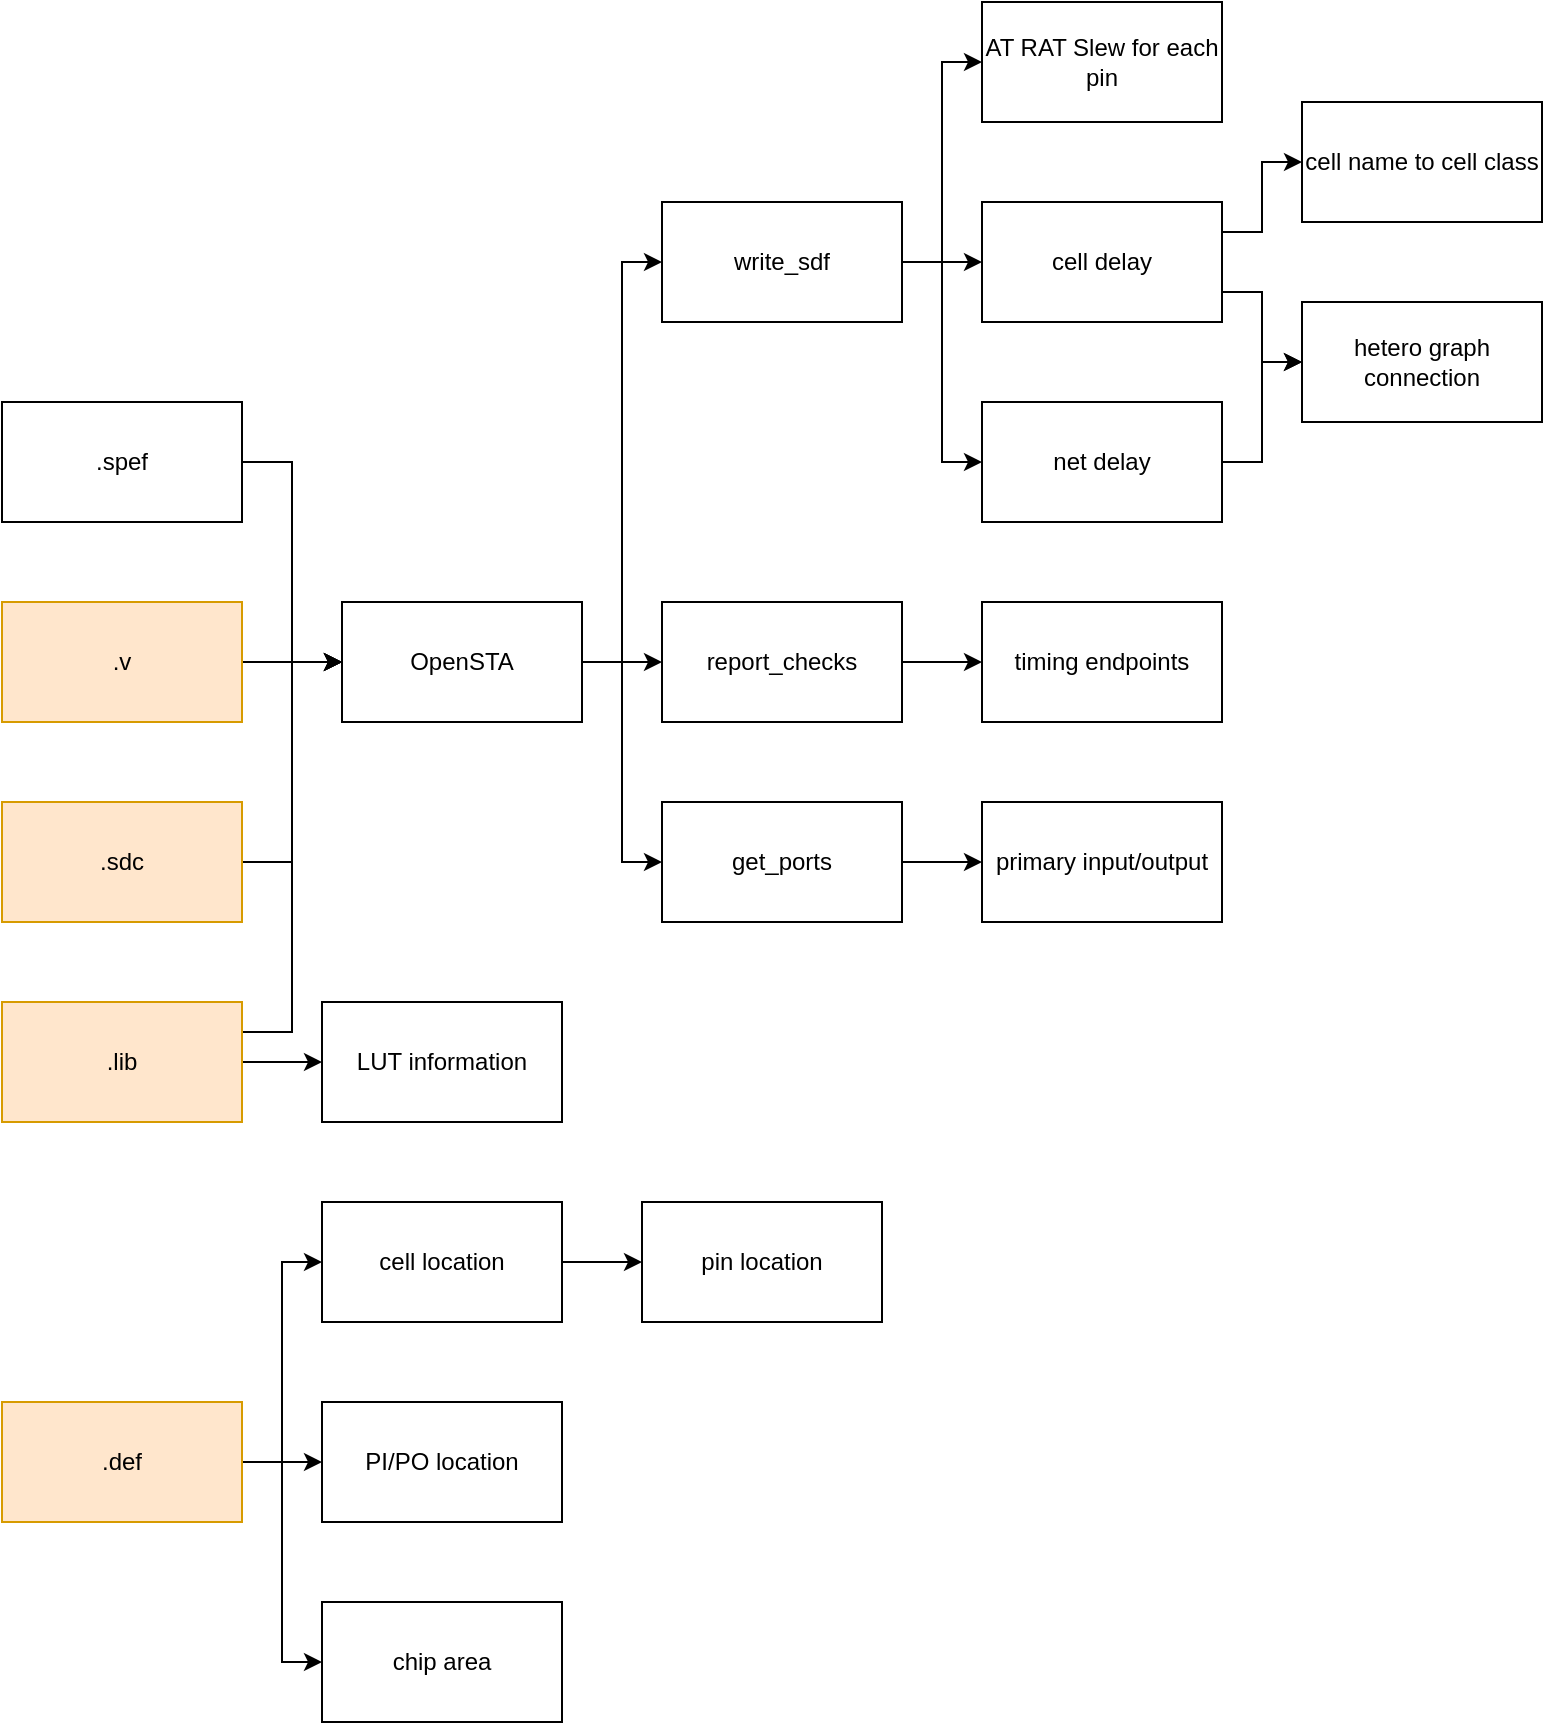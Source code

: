<mxfile version="16.5.1" type="device"><diagram id="OoAWZugh3vOTSVzLTzoa" name="第 1 页"><mxGraphModel dx="1865" dy="1818" grid="1" gridSize="10" guides="1" tooltips="1" connect="1" arrows="1" fold="1" page="1" pageScale="1" pageWidth="827" pageHeight="1169" math="0" shadow="0"><root><mxCell id="0"/><mxCell id="1" parent="0"/><mxCell id="F8sTdfKE42B_8ShP8xeQ-11" style="edgeStyle=orthogonalEdgeStyle;rounded=0;orthogonalLoop=1;jettySize=auto;html=1;exitX=1;exitY=0.5;exitDx=0;exitDy=0;entryX=0;entryY=0.5;entryDx=0;entryDy=0;" parent="1" source="F8sTdfKE42B_8ShP8xeQ-3" target="F8sTdfKE42B_8ShP8xeQ-4" edge="1"><mxGeometry relative="1" as="geometry"/></mxCell><mxCell id="F8sTdfKE42B_8ShP8xeQ-12" style="edgeStyle=orthogonalEdgeStyle;rounded=0;orthogonalLoop=1;jettySize=auto;html=1;exitX=1;exitY=0.5;exitDx=0;exitDy=0;entryX=0;entryY=0.5;entryDx=0;entryDy=0;" parent="1" source="F8sTdfKE42B_8ShP8xeQ-3" target="F8sTdfKE42B_8ShP8xeQ-5" edge="1"><mxGeometry relative="1" as="geometry"/></mxCell><mxCell id="F8sTdfKE42B_8ShP8xeQ-13" style="edgeStyle=orthogonalEdgeStyle;rounded=0;orthogonalLoop=1;jettySize=auto;html=1;exitX=1;exitY=0.5;exitDx=0;exitDy=0;entryX=0;entryY=0.5;entryDx=0;entryDy=0;" parent="1" source="F8sTdfKE42B_8ShP8xeQ-3" target="F8sTdfKE42B_8ShP8xeQ-6" edge="1"><mxGeometry relative="1" as="geometry"/></mxCell><mxCell id="F8sTdfKE42B_8ShP8xeQ-3" value="write_sdf" style="rounded=0;whiteSpace=wrap;html=1;" parent="1" vertex="1"><mxGeometry x="210" y="-100" width="120" height="60" as="geometry"/></mxCell><mxCell id="F8sTdfKE42B_8ShP8xeQ-4" value="AT RAT Slew for each pin" style="rounded=0;whiteSpace=wrap;html=1;" parent="1" vertex="1"><mxGeometry x="370" y="-200" width="120" height="60" as="geometry"/></mxCell><mxCell id="F8sTdfKE42B_8ShP8xeQ-14" style="edgeStyle=orthogonalEdgeStyle;rounded=0;orthogonalLoop=1;jettySize=auto;html=1;exitX=1;exitY=0.75;exitDx=0;exitDy=0;entryX=0;entryY=0.5;entryDx=0;entryDy=0;" parent="1" source="F8sTdfKE42B_8ShP8xeQ-5" target="F8sTdfKE42B_8ShP8xeQ-7" edge="1"><mxGeometry relative="1" as="geometry"/></mxCell><mxCell id="F8sTdfKE42B_8ShP8xeQ-41" style="edgeStyle=orthogonalEdgeStyle;rounded=0;orthogonalLoop=1;jettySize=auto;html=1;exitX=1;exitY=0.25;exitDx=0;exitDy=0;entryX=0;entryY=0.5;entryDx=0;entryDy=0;" parent="1" source="F8sTdfKE42B_8ShP8xeQ-5" target="F8sTdfKE42B_8ShP8xeQ-8" edge="1"><mxGeometry relative="1" as="geometry"/></mxCell><mxCell id="F8sTdfKE42B_8ShP8xeQ-5" value="cell delay" style="rounded=0;whiteSpace=wrap;html=1;" parent="1" vertex="1"><mxGeometry x="370" y="-100" width="120" height="60" as="geometry"/></mxCell><mxCell id="F8sTdfKE42B_8ShP8xeQ-16" style="edgeStyle=orthogonalEdgeStyle;rounded=0;orthogonalLoop=1;jettySize=auto;html=1;exitX=1;exitY=0.5;exitDx=0;exitDy=0;entryX=0;entryY=0.5;entryDx=0;entryDy=0;" parent="1" source="F8sTdfKE42B_8ShP8xeQ-6" target="F8sTdfKE42B_8ShP8xeQ-7" edge="1"><mxGeometry relative="1" as="geometry"/></mxCell><mxCell id="F8sTdfKE42B_8ShP8xeQ-6" value="net delay" style="rounded=0;whiteSpace=wrap;html=1;" parent="1" vertex="1"><mxGeometry x="370" width="120" height="60" as="geometry"/></mxCell><mxCell id="F8sTdfKE42B_8ShP8xeQ-7" value="hetero graph connection" style="rounded=0;whiteSpace=wrap;html=1;" parent="1" vertex="1"><mxGeometry x="530" y="-50" width="120" height="60" as="geometry"/></mxCell><mxCell id="F8sTdfKE42B_8ShP8xeQ-8" value="cell name to cell class" style="rounded=0;whiteSpace=wrap;html=1;" parent="1" vertex="1"><mxGeometry x="530" y="-150" width="120" height="60" as="geometry"/></mxCell><mxCell id="F8sTdfKE42B_8ShP8xeQ-10" style="edgeStyle=orthogonalEdgeStyle;rounded=0;orthogonalLoop=1;jettySize=auto;html=1;exitX=1;exitY=0.5;exitDx=0;exitDy=0;entryX=0;entryY=0.5;entryDx=0;entryDy=0;" parent="1" source="F8sTdfKE42B_8ShP8xeQ-9" target="F8sTdfKE42B_8ShP8xeQ-3" edge="1"><mxGeometry relative="1" as="geometry"/></mxCell><mxCell id="F8sTdfKE42B_8ShP8xeQ-20" style="edgeStyle=orthogonalEdgeStyle;rounded=0;orthogonalLoop=1;jettySize=auto;html=1;exitX=1;exitY=0.5;exitDx=0;exitDy=0;entryX=0;entryY=0.5;entryDx=0;entryDy=0;" parent="1" source="F8sTdfKE42B_8ShP8xeQ-9" target="F8sTdfKE42B_8ShP8xeQ-18" edge="1"><mxGeometry relative="1" as="geometry"/></mxCell><mxCell id="F8sTdfKE42B_8ShP8xeQ-21" style="edgeStyle=orthogonalEdgeStyle;rounded=0;orthogonalLoop=1;jettySize=auto;html=1;exitX=1;exitY=0.5;exitDx=0;exitDy=0;entryX=0;entryY=0.5;entryDx=0;entryDy=0;" parent="1" source="F8sTdfKE42B_8ShP8xeQ-9" target="F8sTdfKE42B_8ShP8xeQ-19" edge="1"><mxGeometry relative="1" as="geometry"/></mxCell><mxCell id="F8sTdfKE42B_8ShP8xeQ-9" value="OpenSTA" style="rounded=0;whiteSpace=wrap;html=1;" parent="1" vertex="1"><mxGeometry x="50" y="100" width="120" height="60" as="geometry"/></mxCell><mxCell id="F8sTdfKE42B_8ShP8xeQ-23" style="edgeStyle=orthogonalEdgeStyle;rounded=0;orthogonalLoop=1;jettySize=auto;html=1;exitX=1;exitY=0.5;exitDx=0;exitDy=0;entryX=0;entryY=0.5;entryDx=0;entryDy=0;" parent="1" source="F8sTdfKE42B_8ShP8xeQ-18" target="F8sTdfKE42B_8ShP8xeQ-22" edge="1"><mxGeometry relative="1" as="geometry"/></mxCell><mxCell id="F8sTdfKE42B_8ShP8xeQ-18" value="report_checks" style="rounded=0;whiteSpace=wrap;html=1;" parent="1" vertex="1"><mxGeometry x="210" y="100" width="120" height="60" as="geometry"/></mxCell><mxCell id="F8sTdfKE42B_8ShP8xeQ-25" style="edgeStyle=orthogonalEdgeStyle;rounded=0;orthogonalLoop=1;jettySize=auto;html=1;exitX=1;exitY=0.5;exitDx=0;exitDy=0;entryX=0;entryY=0.5;entryDx=0;entryDy=0;" parent="1" source="F8sTdfKE42B_8ShP8xeQ-19" target="F8sTdfKE42B_8ShP8xeQ-24" edge="1"><mxGeometry relative="1" as="geometry"/></mxCell><mxCell id="F8sTdfKE42B_8ShP8xeQ-19" value="get_ports" style="rounded=0;whiteSpace=wrap;html=1;" parent="1" vertex="1"><mxGeometry x="210" y="200" width="120" height="60" as="geometry"/></mxCell><mxCell id="F8sTdfKE42B_8ShP8xeQ-22" value="timing endpoints" style="rounded=0;whiteSpace=wrap;html=1;" parent="1" vertex="1"><mxGeometry x="370" y="100" width="120" height="60" as="geometry"/></mxCell><mxCell id="F8sTdfKE42B_8ShP8xeQ-24" value="primary input/output" style="rounded=0;whiteSpace=wrap;html=1;" parent="1" vertex="1"><mxGeometry x="370" y="200" width="120" height="60" as="geometry"/></mxCell><mxCell id="F8sTdfKE42B_8ShP8xeQ-31" style="edgeStyle=orthogonalEdgeStyle;rounded=0;orthogonalLoop=1;jettySize=auto;html=1;exitX=1;exitY=0.5;exitDx=0;exitDy=0;entryX=0;entryY=0.5;entryDx=0;entryDy=0;" parent="1" source="F8sTdfKE42B_8ShP8xeQ-26" target="F8sTdfKE42B_8ShP8xeQ-28" edge="1"><mxGeometry relative="1" as="geometry"/></mxCell><mxCell id="F8sTdfKE42B_8ShP8xeQ-32" style="edgeStyle=orthogonalEdgeStyle;rounded=0;orthogonalLoop=1;jettySize=auto;html=1;exitX=1;exitY=0.5;exitDx=0;exitDy=0;entryX=0;entryY=0.5;entryDx=0;entryDy=0;" parent="1" source="F8sTdfKE42B_8ShP8xeQ-26" target="F8sTdfKE42B_8ShP8xeQ-27" edge="1"><mxGeometry relative="1" as="geometry"/></mxCell><mxCell id="F8sTdfKE42B_8ShP8xeQ-33" style="edgeStyle=orthogonalEdgeStyle;rounded=0;orthogonalLoop=1;jettySize=auto;html=1;exitX=1;exitY=0.5;exitDx=0;exitDy=0;entryX=0;entryY=0.5;entryDx=0;entryDy=0;" parent="1" source="F8sTdfKE42B_8ShP8xeQ-26" target="F8sTdfKE42B_8ShP8xeQ-30" edge="1"><mxGeometry relative="1" as="geometry"/></mxCell><mxCell id="F8sTdfKE42B_8ShP8xeQ-26" value=".def" style="rounded=0;whiteSpace=wrap;html=1;fillColor=#ffe6cc;strokeColor=#d79b00;" parent="1" vertex="1"><mxGeometry x="-120" y="500" width="120" height="60" as="geometry"/></mxCell><mxCell id="F8sTdfKE42B_8ShP8xeQ-48" style="edgeStyle=orthogonalEdgeStyle;rounded=0;orthogonalLoop=1;jettySize=auto;html=1;exitX=1;exitY=0.5;exitDx=0;exitDy=0;entryX=0;entryY=0.5;entryDx=0;entryDy=0;" parent="1" source="F8sTdfKE42B_8ShP8xeQ-27" target="F8sTdfKE42B_8ShP8xeQ-29" edge="1"><mxGeometry relative="1" as="geometry"/></mxCell><mxCell id="F8sTdfKE42B_8ShP8xeQ-27" value="cell location" style="rounded=0;whiteSpace=wrap;html=1;" parent="1" vertex="1"><mxGeometry x="40" y="400" width="120" height="60" as="geometry"/></mxCell><mxCell id="F8sTdfKE42B_8ShP8xeQ-28" value="PI/PO location" style="rounded=0;whiteSpace=wrap;html=1;" parent="1" vertex="1"><mxGeometry x="40" y="500" width="120" height="60" as="geometry"/></mxCell><mxCell id="F8sTdfKE42B_8ShP8xeQ-29" value="pin location" style="rounded=0;whiteSpace=wrap;html=1;" parent="1" vertex="1"><mxGeometry x="200" y="400" width="120" height="60" as="geometry"/></mxCell><mxCell id="F8sTdfKE42B_8ShP8xeQ-30" value="chip area" style="rounded=0;whiteSpace=wrap;html=1;" parent="1" vertex="1"><mxGeometry x="40" y="600" width="120" height="60" as="geometry"/></mxCell><mxCell id="F8sTdfKE42B_8ShP8xeQ-34" value="LUT information" style="rounded=0;whiteSpace=wrap;html=1;" parent="1" vertex="1"><mxGeometry x="40" y="300" width="120" height="60" as="geometry"/></mxCell><mxCell id="F8sTdfKE42B_8ShP8xeQ-39" style="edgeStyle=orthogonalEdgeStyle;rounded=0;orthogonalLoop=1;jettySize=auto;html=1;exitX=1;exitY=0.25;exitDx=0;exitDy=0;entryX=0;entryY=0.5;entryDx=0;entryDy=0;" parent="1" source="F8sTdfKE42B_8ShP8xeQ-35" target="F8sTdfKE42B_8ShP8xeQ-9" edge="1"><mxGeometry relative="1" as="geometry"/></mxCell><mxCell id="F8sTdfKE42B_8ShP8xeQ-42" style="edgeStyle=orthogonalEdgeStyle;rounded=0;orthogonalLoop=1;jettySize=auto;html=1;exitX=1;exitY=0.5;exitDx=0;exitDy=0;entryX=0;entryY=0.5;entryDx=0;entryDy=0;" parent="1" source="F8sTdfKE42B_8ShP8xeQ-35" target="F8sTdfKE42B_8ShP8xeQ-34" edge="1"><mxGeometry relative="1" as="geometry"/></mxCell><mxCell id="F8sTdfKE42B_8ShP8xeQ-35" value=".lib" style="rounded=0;whiteSpace=wrap;html=1;fillColor=#ffe6cc;strokeColor=#d79b00;" parent="1" vertex="1"><mxGeometry x="-120" y="300" width="120" height="60" as="geometry"/></mxCell><mxCell id="F8sTdfKE42B_8ShP8xeQ-38" style="edgeStyle=orthogonalEdgeStyle;rounded=0;orthogonalLoop=1;jettySize=auto;html=1;exitX=1;exitY=0.5;exitDx=0;exitDy=0;entryX=0;entryY=0.5;entryDx=0;entryDy=0;" parent="1" source="F8sTdfKE42B_8ShP8xeQ-36" target="F8sTdfKE42B_8ShP8xeQ-9" edge="1"><mxGeometry relative="1" as="geometry"/></mxCell><mxCell id="F8sTdfKE42B_8ShP8xeQ-36" value=".v" style="rounded=0;whiteSpace=wrap;html=1;fillColor=#ffe6cc;strokeColor=#d79b00;" parent="1" vertex="1"><mxGeometry x="-120" y="100" width="120" height="60" as="geometry"/></mxCell><mxCell id="F8sTdfKE42B_8ShP8xeQ-43" style="edgeStyle=orthogonalEdgeStyle;rounded=0;orthogonalLoop=1;jettySize=auto;html=1;exitX=1;exitY=0.5;exitDx=0;exitDy=0;entryX=0;entryY=0.5;entryDx=0;entryDy=0;" parent="1" source="F8sTdfKE42B_8ShP8xeQ-40" target="F8sTdfKE42B_8ShP8xeQ-9" edge="1"><mxGeometry relative="1" as="geometry"/></mxCell><mxCell id="F8sTdfKE42B_8ShP8xeQ-40" value=".sdc" style="rounded=0;whiteSpace=wrap;html=1;fillColor=#ffe6cc;strokeColor=#d79b00;" parent="1" vertex="1"><mxGeometry x="-120" y="200" width="120" height="60" as="geometry"/></mxCell><mxCell id="F8sTdfKE42B_8ShP8xeQ-47" style="edgeStyle=orthogonalEdgeStyle;rounded=0;orthogonalLoop=1;jettySize=auto;html=1;exitX=1;exitY=0.5;exitDx=0;exitDy=0;entryX=0;entryY=0.5;entryDx=0;entryDy=0;" parent="1" source="F8sTdfKE42B_8ShP8xeQ-44" target="F8sTdfKE42B_8ShP8xeQ-9" edge="1"><mxGeometry relative="1" as="geometry"/></mxCell><mxCell id="F8sTdfKE42B_8ShP8xeQ-44" value=".spef" style="rounded=0;whiteSpace=wrap;html=1;" parent="1" vertex="1"><mxGeometry x="-120" width="120" height="60" as="geometry"/></mxCell></root></mxGraphModel></diagram></mxfile>